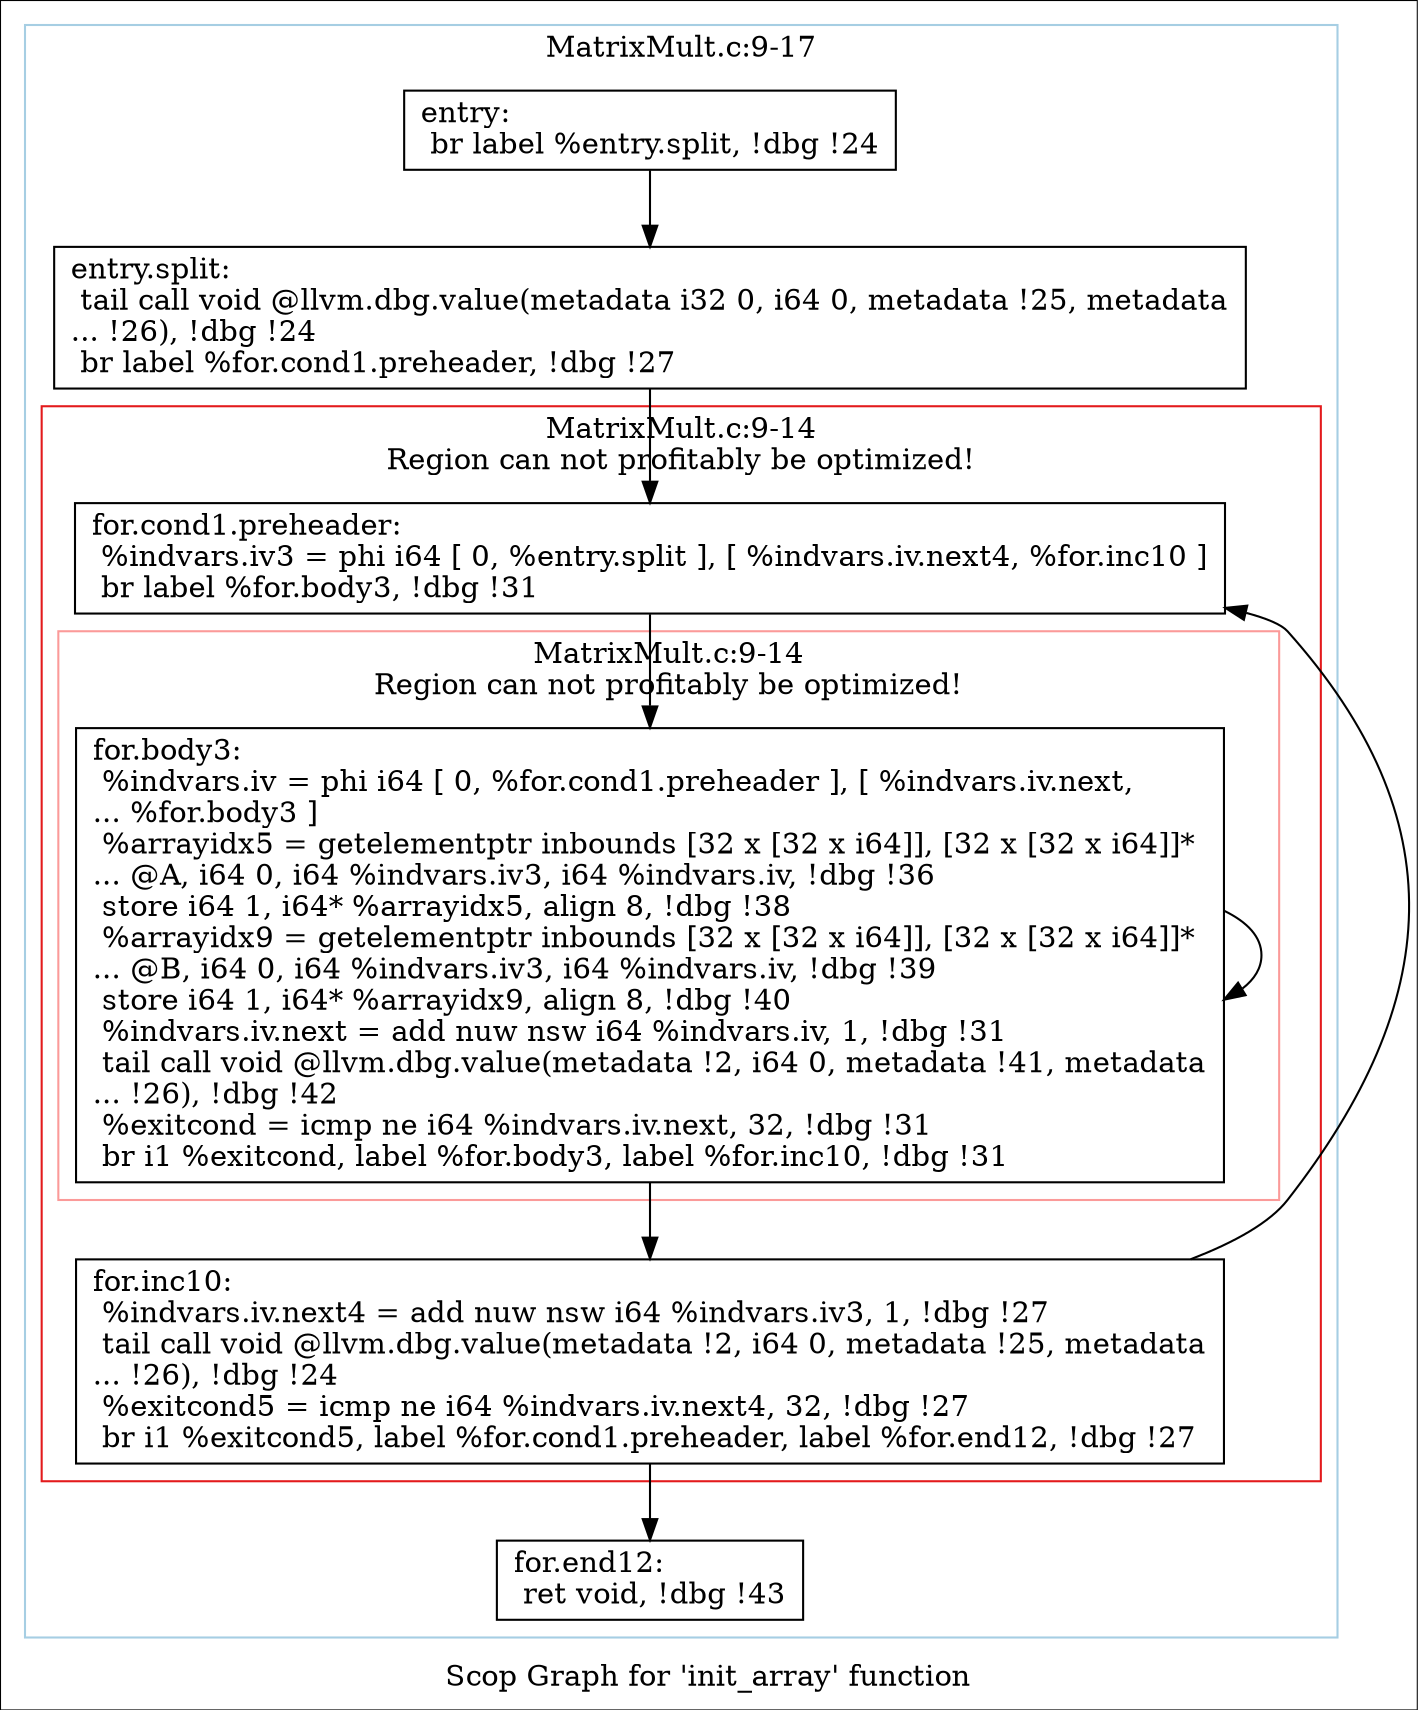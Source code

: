 digraph "Scop Graph for 'init_array' function" {
	label="Scop Graph for 'init_array' function";

	Node0x6964ee0 [shape=record,label="{entry:\l  br label %entry.split, !dbg !24\l}"];
	Node0x6964ee0 -> Node0x6969340;
	Node0x6969340 [shape=record,label="{entry.split:                                      \l  tail call void @llvm.dbg.value(metadata i32 0, i64 0, metadata !25, metadata\l... !26), !dbg !24\l  br label %for.cond1.preheader, !dbg !27\l}"];
	Node0x6969340 -> Node0x696e570;
	Node0x696e570 [shape=record,label="{for.cond1.preheader:                              \l  %indvars.iv3 = phi i64 [ 0, %entry.split ], [ %indvars.iv.next4, %for.inc10 ]\l  br label %for.body3, !dbg !31\l}"];
	Node0x696e570 -> Node0x6964eb0;
	Node0x6964eb0 [shape=record,label="{for.body3:                                        \l  %indvars.iv = phi i64 [ 0, %for.cond1.preheader ], [ %indvars.iv.next,\l... %for.body3 ]\l  %arrayidx5 = getelementptr inbounds [32 x [32 x i64]], [32 x [32 x i64]]*\l... @A, i64 0, i64 %indvars.iv3, i64 %indvars.iv, !dbg !36\l  store i64 1, i64* %arrayidx5, align 8, !dbg !38\l  %arrayidx9 = getelementptr inbounds [32 x [32 x i64]], [32 x [32 x i64]]*\l... @B, i64 0, i64 %indvars.iv3, i64 %indvars.iv, !dbg !39\l  store i64 1, i64* %arrayidx9, align 8, !dbg !40\l  %indvars.iv.next = add nuw nsw i64 %indvars.iv, 1, !dbg !31\l  tail call void @llvm.dbg.value(metadata !2, i64 0, metadata !41, metadata\l... !26), !dbg !42\l  %exitcond = icmp ne i64 %indvars.iv.next, 32, !dbg !31\l  br i1 %exitcond, label %for.body3, label %for.inc10, !dbg !31\l}"];
	Node0x6964eb0 -> Node0x6964eb0[constraint=false];
	Node0x6964eb0 -> Node0x69697c0;
	Node0x69697c0 [shape=record,label="{for.inc10:                                        \l  %indvars.iv.next4 = add nuw nsw i64 %indvars.iv3, 1, !dbg !27\l  tail call void @llvm.dbg.value(metadata !2, i64 0, metadata !25, metadata\l... !26), !dbg !24\l  %exitcond5 = icmp ne i64 %indvars.iv.next4, 32, !dbg !27\l  br i1 %exitcond5, label %for.cond1.preheader, label %for.end12, !dbg !27\l}"];
	Node0x69697c0 -> Node0x696e570[constraint=false];
	Node0x69697c0 -> Node0x6969820;
	Node0x6969820 [shape=record,label="{for.end12:                                        \l  ret void, !dbg !43\l}"];
	colorscheme = "paired12"
        subgraph cluster_0x6966c40 {
          label = "MatrixMult.c:9-17
";
          style = solid;
          color = 1
          subgraph cluster_0x696af70 {
            label = "MatrixMult.c:9-14
Region can not profitably be optimized!";
            style = solid;
            color = 6
            subgraph cluster_0x695f520 {
              label = "MatrixMult.c:9-14
Region can not profitably be optimized!";
              style = solid;
              color = 5
              Node0x6964eb0;
            }
            Node0x696e570;
            Node0x69697c0;
          }
          Node0x6964ee0;
          Node0x6969340;
          Node0x6969820;
        }
}
